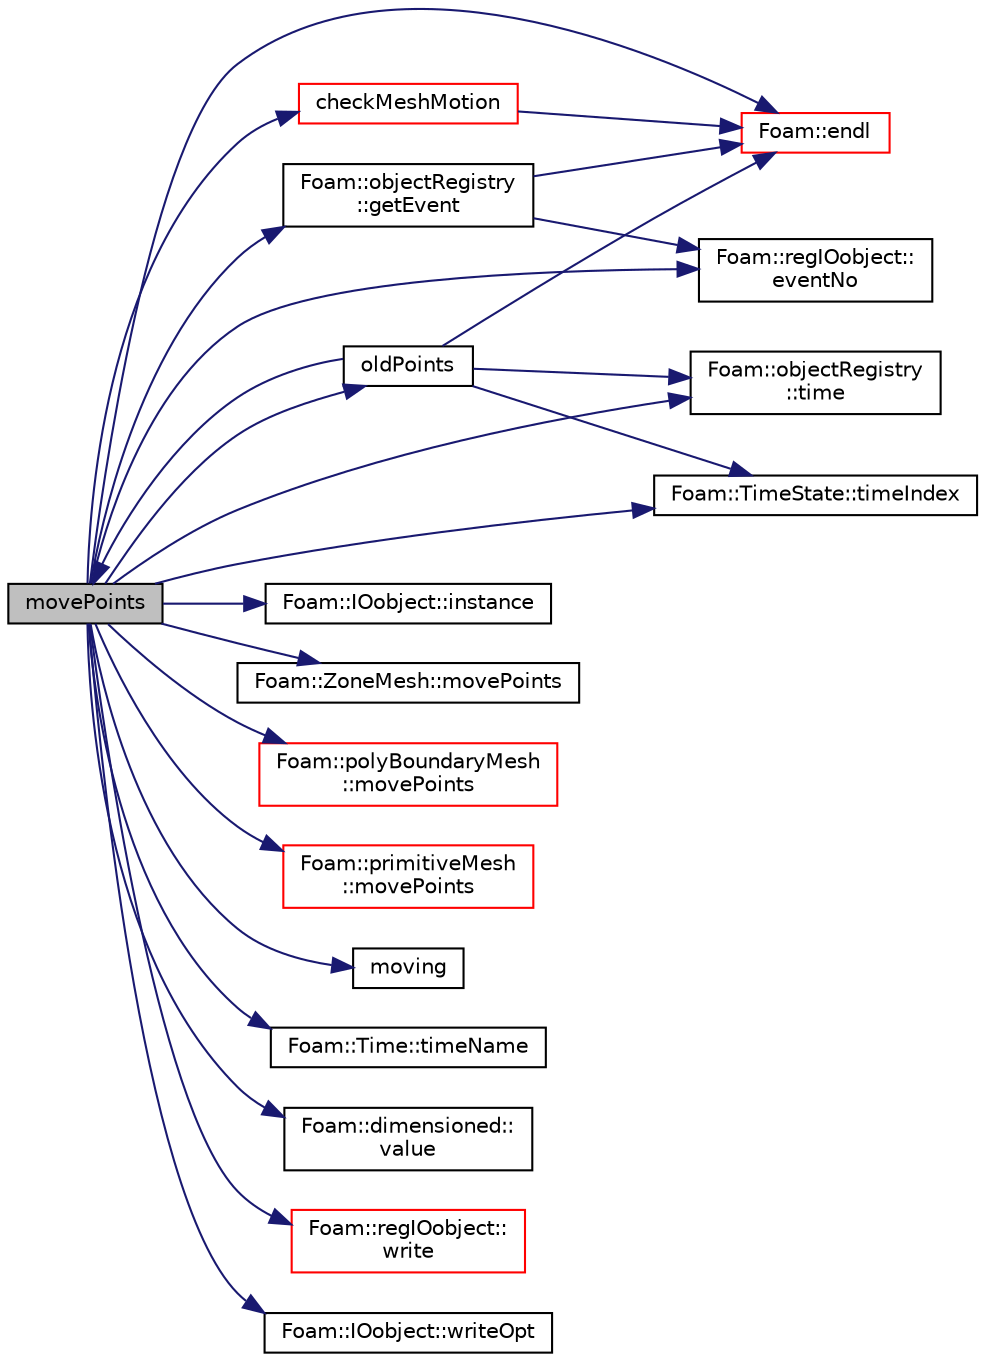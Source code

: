 digraph "movePoints"
{
  bgcolor="transparent";
  edge [fontname="Helvetica",fontsize="10",labelfontname="Helvetica",labelfontsize="10"];
  node [fontname="Helvetica",fontsize="10",shape=record];
  rankdir="LR";
  Node1 [label="movePoints",height=0.2,width=0.4,color="black", fillcolor="grey75", style="filled", fontcolor="black"];
  Node1 -> Node2 [color="midnightblue",fontsize="10",style="solid",fontname="Helvetica"];
  Node2 [label="checkMeshMotion",height=0.2,width=0.4,color="red",URL="$a01954.html#af630d821400dfcdeef6141e4329c88ad",tooltip="Check mesh motion for correctness given motion points. "];
  Node2 -> Node3 [color="midnightblue",fontsize="10",style="solid",fontname="Helvetica"];
  Node3 [label="Foam::endl",height=0.2,width=0.4,color="red",URL="$a10979.html#a2db8fe02a0d3909e9351bb4275b23ce4",tooltip="Add newline and flush stream. "];
  Node1 -> Node3 [color="midnightblue",fontsize="10",style="solid",fontname="Helvetica"];
  Node1 -> Node4 [color="midnightblue",fontsize="10",style="solid",fontname="Helvetica"];
  Node4 [label="Foam::regIOobject::\leventNo",height=0.2,width=0.4,color="black",URL="$a02192.html#ad467365ad3ca837d78227c51753e7d39",tooltip="Event number at last update. "];
  Node1 -> Node5 [color="midnightblue",fontsize="10",style="solid",fontname="Helvetica"];
  Node5 [label="Foam::objectRegistry\l::getEvent",height=0.2,width=0.4,color="black",URL="$a01726.html#a72fc2b21596cda96bc31f0fff52d1ff1",tooltip="Return new event number. "];
  Node5 -> Node3 [color="midnightblue",fontsize="10",style="solid",fontname="Helvetica"];
  Node5 -> Node4 [color="midnightblue",fontsize="10",style="solid",fontname="Helvetica"];
  Node1 -> Node6 [color="midnightblue",fontsize="10",style="solid",fontname="Helvetica"];
  Node6 [label="Foam::IOobject::instance",height=0.2,width=0.4,color="black",URL="$a01197.html#a927868ca22fb186135659bc0acadd47b"];
  Node1 -> Node7 [color="midnightblue",fontsize="10",style="solid",fontname="Helvetica"];
  Node7 [label="Foam::ZoneMesh::movePoints",height=0.2,width=0.4,color="black",URL="$a02997.html#ab62834098bae1d3887f578c700754f39",tooltip="Correct zone mesh after moving points. "];
  Node1 -> Node8 [color="midnightblue",fontsize="10",style="solid",fontname="Helvetica"];
  Node8 [label="Foam::polyBoundaryMesh\l::movePoints",height=0.2,width=0.4,color="red",URL="$a01948.html#ab62834098bae1d3887f578c700754f39",tooltip="Correct polyBoundaryMesh after moving points. "];
  Node1 -> Node9 [color="midnightblue",fontsize="10",style="solid",fontname="Helvetica"];
  Node9 [label="Foam::primitiveMesh\l::movePoints",height=0.2,width=0.4,color="red",URL="$a02007.html#acd973cbaa6d78152b8522609d87bd8c8",tooltip="Move points, returns volumes swept by faces in motion. "];
  Node1 -> Node10 [color="midnightblue",fontsize="10",style="solid",fontname="Helvetica"];
  Node10 [label="moving",height=0.2,width=0.4,color="black",URL="$a01954.html#acf4d608f7e0fe874d68b2d9c15e73974",tooltip="Is mesh moving. "];
  Node1 -> Node11 [color="midnightblue",fontsize="10",style="solid",fontname="Helvetica"];
  Node11 [label="oldPoints",height=0.2,width=0.4,color="black",URL="$a01954.html#aeda8ddd9e2f395926055a900108e6692",tooltip="Return old points for mesh motion. "];
  Node11 -> Node3 [color="midnightblue",fontsize="10",style="solid",fontname="Helvetica"];
  Node11 -> Node1 [color="midnightblue",fontsize="10",style="solid",fontname="Helvetica"];
  Node11 -> Node12 [color="midnightblue",fontsize="10",style="solid",fontname="Helvetica"];
  Node12 [label="Foam::objectRegistry\l::time",height=0.2,width=0.4,color="black",URL="$a01726.html#a48fcf6de2789aff6b430b5fc1a05693f",tooltip="Return time. "];
  Node11 -> Node13 [color="midnightblue",fontsize="10",style="solid",fontname="Helvetica"];
  Node13 [label="Foam::TimeState::timeIndex",height=0.2,width=0.4,color="black",URL="$a02689.html#afddcdeb3f90d772e6710d657a2a6e600",tooltip="Return current time index. "];
  Node1 -> Node12 [color="midnightblue",fontsize="10",style="solid",fontname="Helvetica"];
  Node1 -> Node13 [color="midnightblue",fontsize="10",style="solid",fontname="Helvetica"];
  Node1 -> Node14 [color="midnightblue",fontsize="10",style="solid",fontname="Helvetica"];
  Node14 [label="Foam::Time::timeName",height=0.2,width=0.4,color="black",URL="$a02682.html#a5ae6a110de1b22323e19a46943c7f0c1",tooltip="Return time name of given scalar time. "];
  Node1 -> Node15 [color="midnightblue",fontsize="10",style="solid",fontname="Helvetica"];
  Node15 [label="Foam::dimensioned::\lvalue",height=0.2,width=0.4,color="black",URL="$a00538.html#a080d3824651cfcf52f72acceec615aaa",tooltip="Return const reference to value. "];
  Node1 -> Node16 [color="midnightblue",fontsize="10",style="solid",fontname="Helvetica"];
  Node16 [label="Foam::regIOobject::\lwrite",height=0.2,width=0.4,color="red",URL="$a02192.html#a6e5faa425b059eeb55cd904755791076",tooltip="Write using setting from DB. "];
  Node1 -> Node17 [color="midnightblue",fontsize="10",style="solid",fontname="Helvetica"];
  Node17 [label="Foam::IOobject::writeOpt",height=0.2,width=0.4,color="black",URL="$a01197.html#ae2d24c54065f40a5308aae0a35de1788"];
}
